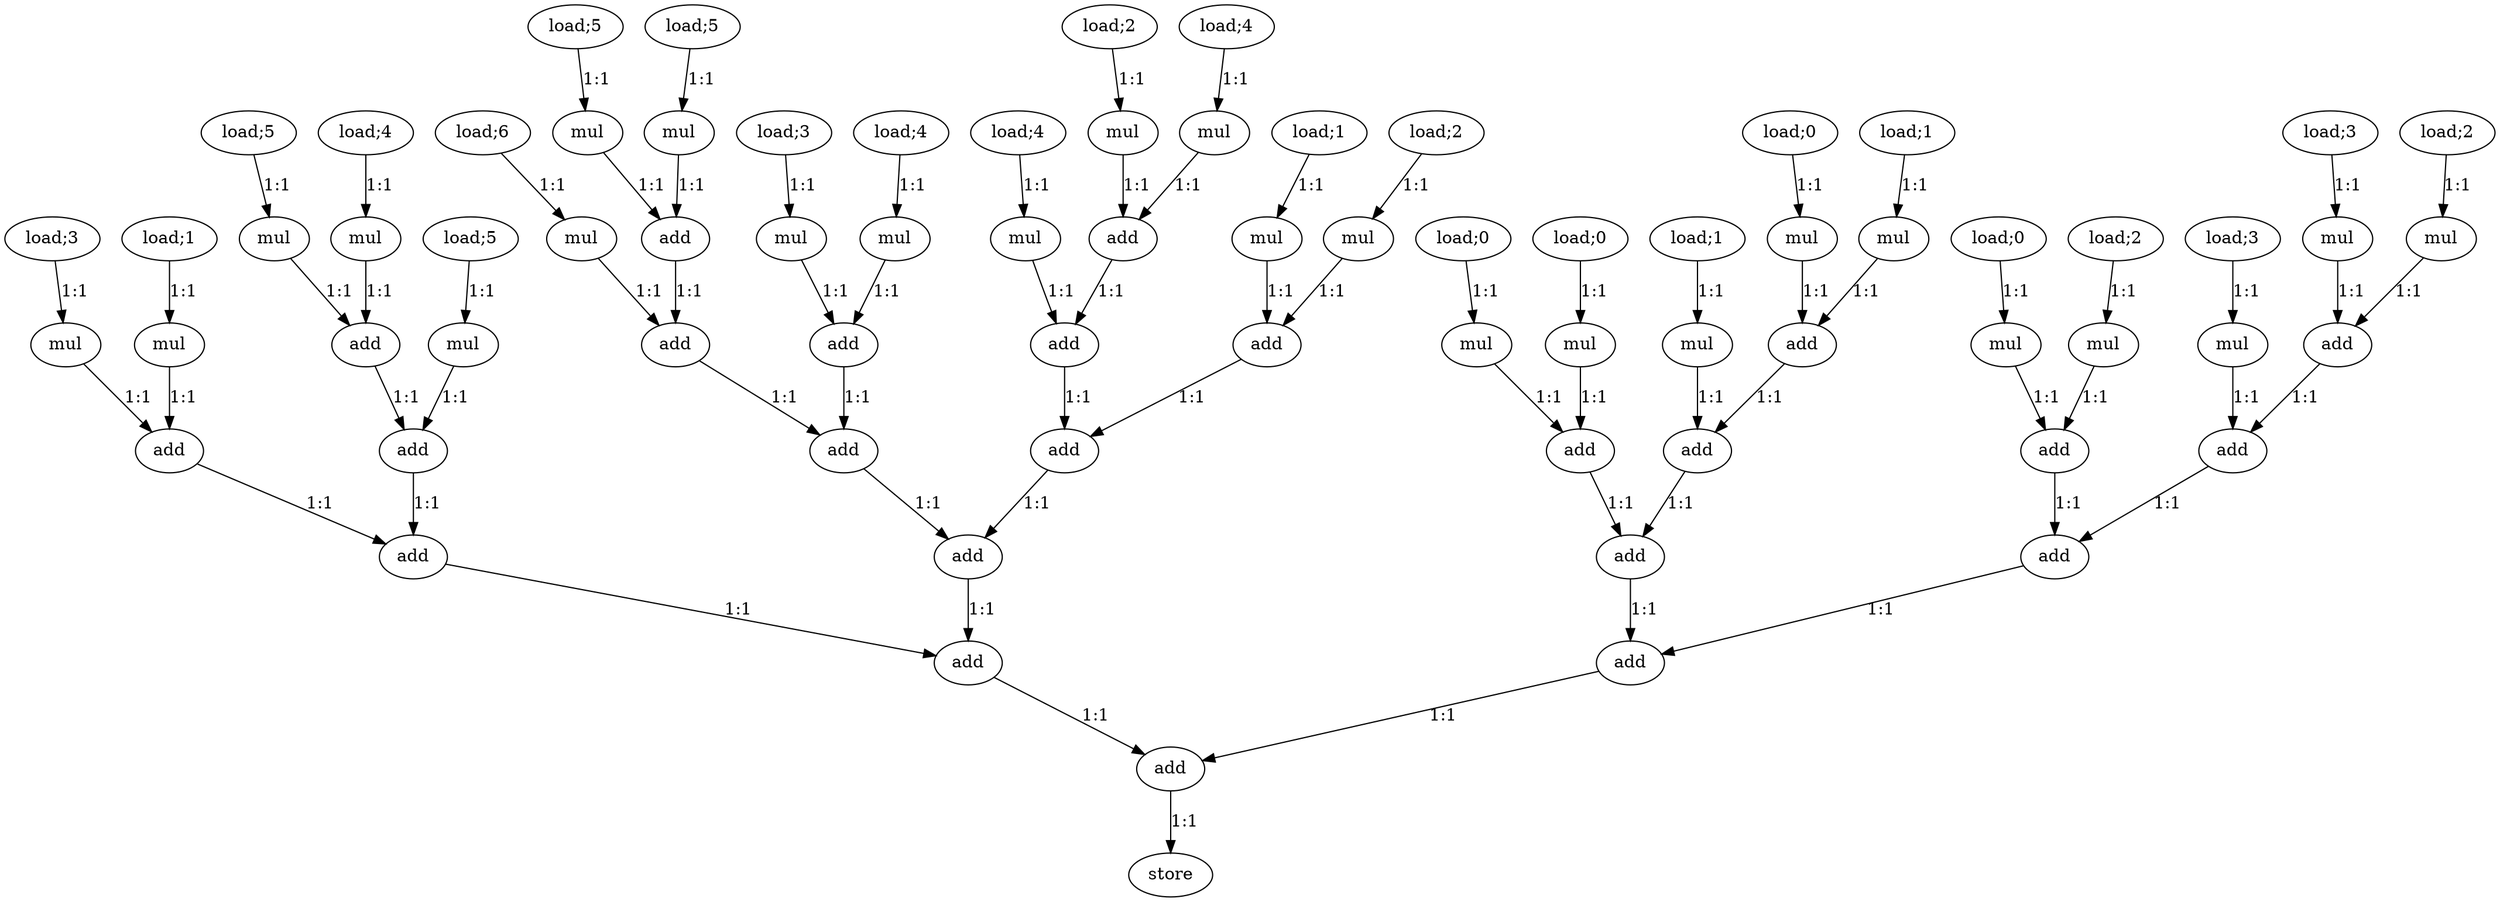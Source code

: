 digraph GaussianBlur {

  0 [label="load;0"];
  1 [label="load;0"];
  2 [label="load;0"];
  3 [label="load;0"];
  4 [label="load;1"];
  5 [label="load;1"];
  6 [label="load;1"];
  7 [label="load;1"];
  8 [label="load;2"];
  9 [label="load;2"];
  10 [label="load;2"];
  11 [label="load;2"];
  12 [label="load;3"];
  13 [label="load;3"];
  14 [label="load;3"];
  15 [label="load;3"];
  16 [label="load;4"];
  17 [label="load;4"];
  18 [label="load;4"];
  19 [label="load;4"];
  20 [label="load;5"];
  21 [label="load;5"];
  22 [label="load;5"];
  23 [label="load;5"];
  24 [label="load;6"];
  25 [label="mul"];
  26 [label="mul"];
  27 [label="mul"];
  28 [label="mul"];
  29 [label="mul"];
  30 [label="mul"];
  31 [label="mul"];
  32 [label="mul"];
  33 [label="mul"];
  34 [label="mul"];
  35 [label="mul"];
  36 [label="mul"];
  37 [label="mul"];
  38 [label="mul"];
  39 [label="mul"];
  40 [label="mul"];
  41 [label="mul"];
  42 [label="mul"];
  43 [label="mul"];
  44 [label="mul"];
  45 [label="mul"];
  46 [label="mul"];
  47 [label="mul"];
  48 [label="mul"];
  49 [label="mul"];
  50 [label="add"];
  51 [label="add"];
  52 [label="add"];
  53 [label="add"];
  54 [label="add"];
  55 [label="add"];
  56 [label="add"];
  57 [label="add"];
  58 [label="add"];
  59 [label="add"];
  60 [label="add"];
  61 [label="add"];
  62 [label="add"];
  63 [label="add"];
  64 [label="add"];
  65 [label="add"];
  66 [label="add"];
  67 [label="add"];
  68 [label="add"];
  69 [label="add"];
  70 [label="add"];
  71 [label="add"];
  72 [label="add"];
  73 [label="add"];
  74 [label="store"];


  0->25 [label="1:1"];
  1->26 [label="1:1"];
  2->27 [label="1:1"];
  3->28 [label="1:1"];
  4->29 [label="1:1"];
  5->30 [label="1:1"];
  6->31 [label="1:1"];
  7->32 [label="1:1"];
  8->33 [label="1:1"];
  9->34 [label="1:1"];
  10->35 [label="1:1"];
  11->36 [label="1:1"];
  12->37 [label="1:1"];
  13->38 [label="1:1"];
  14->39 [label="1:1"];
  15->40 [label="1:1"];
  16->41 [label="1:1"];
  17->42 [label="1:1"];
  18->43 [label="1:1"];
  19->44 [label="1:1"];
  20->45 [label="1:1"];
  21->46 [label="1:1"];
  22->47 [label="1:1"];
  23->48 [label="1:1"];
  24->49 [label="1:1"];
  25->50 [label="1:1"];
  26->50 [label="1:1"];
  27->51 [label="1:1"];
  28->52 [label="1:1"];
  29->53 [label="1:1"];
  30->51 [label="1:1"];
  31->60 [label="1:1"];
  32->54 [label="1:1"];
  33->52 [label="1:1"];
  34->55 [label="1:1"];
  35->53 [label="1:1"];
  36->56 [label="1:1"];
  37->57 [label="1:1"];
  38->55 [label="1:1"];
  39->61 [label="1:1"];
  40->54 [label="1:1"];
  41->58 [label="1:1"];
  42->56 [label="1:1"];
  43->62 [label="1:1"];
  44->57 [label="1:1"];
  45->59 [label="1:1"];
  46->58 [label="1:1"];
  47->63 [label="1:1"];
  48->59 [label="1:1"];
  49->64 [label="1:1"];
  50->65 [label="1:1"];
  51->60 [label="1:1"];
  52->66 [label="1:1"];
  53->67 [label="1:1"];
  54->68 [label="1:1"];
  55->61 [label="1:1"];
  56->62 [label="1:1"];
  57->69 [label="1:1"];
  58->63 [label="1:1"];
  59->64 [label="1:1"];
  60->65 [label="1:1"];
  61->66 [label="1:1"];
  62->67 [label="1:1"];
  63->68 [label="1:1"];
  64->69 [label="1:1"];
  65->70 [label="1:1"];
  66->70 [label="1:1"];
  67->71 [label="1:1"];
  68->72 [label="1:1"];
  69->71 [label="1:1"];
  70->73 [label="1:1"];
  71->72 [label="1:1"];
  72->73 [label="1:1"];
  73->74 [label="1:1"];
}
